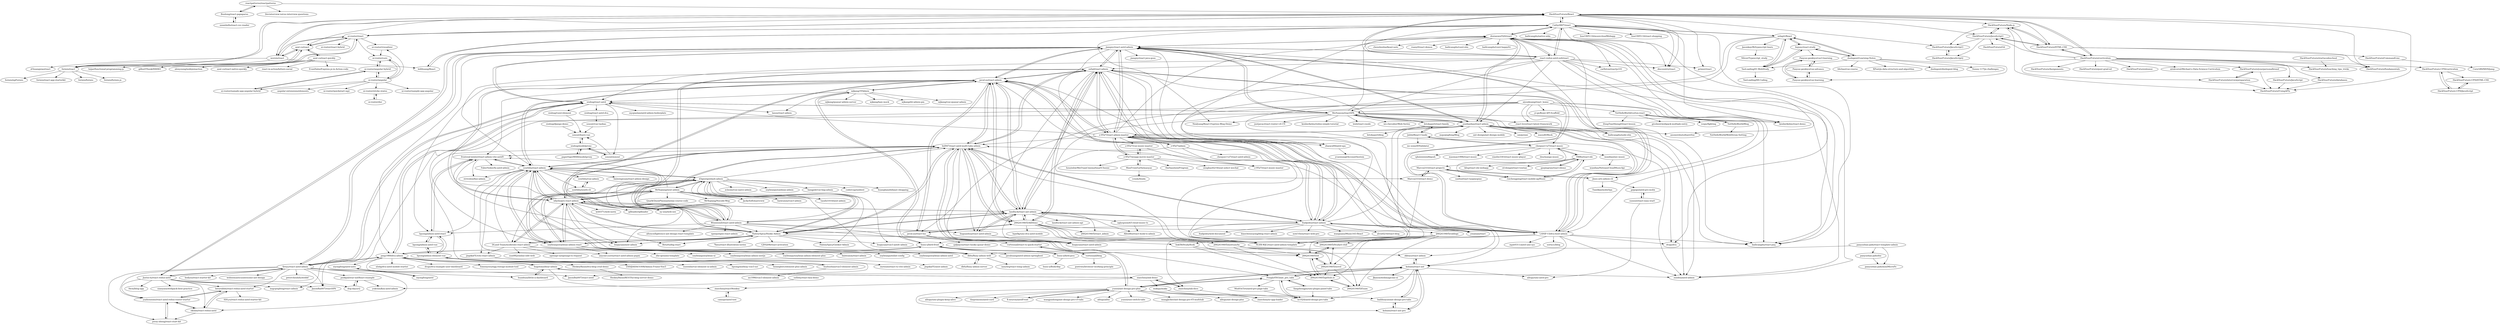 digraph G {
"reactpatterns/reactpatterns" -> "Bunlong/react-papaparse"
"reactpatterns/reactpatterns" -> "Devinterview-io/css-interview-questions" ["e"=1]
"reactpatterns/reactpatterns" -> "HackYourFuture/React"
"Jines-z/rs-admin-cli" -> "Tianlikai/mobxSpa"
"Jines-z/rs-admin-cli" -> "Marco2333/react-projects"
"Jines-z/rs-admin-cli" -> "gzgogo/antd-pro-mobx"
"sxfad/react-admin" -> "javaLuo/react-admin"
"sxfad/react-admin" -> "hsl947/react-antd-multi-tabs-admin"
"sxfad/react-admin" -> "landluck/react-ant-admin"
"sxfad/react-admin" -> "zkboys/react-admin"
"sxfad/react-admin" -> "2662419405/AllDemo"
"sxfad/react-admin" -> "ltadpoles/react-admin"
"sxfad/react-admin" -> "z-9527/react-admin-master"
"sxfad/react-admin" -> "liuguanhua/react-antd-admin"
"sxfad/react-admin" -> "kuhami/react-ant"
"sxfad/react-admin" -> "jiangxy/react-antd-admin"
"sxfad/react-admin" -> "WinmezzZ/react-antd-admin"
"sxfad/react-admin" -> "LANIF-UI/dva-boot-admin"
"sxfad/react-admin" -> "yezihaohao/react-admin"
"sxfad/react-admin" -> "NLRX-WJC/react-antd-admin-template" ["e"=1]
"sxfad/react-admin" -> "southliu/react-admin"
"z-9527/react-admin-master" -> "z-9527/admin"
"z-9527/react-admin-master" -> "yezihaohao/react-admin"
"z-9527/react-admin-master" -> "jiangxy/react-antd-admin"
"z-9527/react-admin-master" -> "LANIF-UI/dva-boot-admin"
"z-9527/react-admin-master" -> "NLRX-WJC/react-antd-admin-template" ["e"=1]
"z-9527/react-admin-master" -> "z-9527/weapp-movie-master"
"z-9527/react-admin-master" -> "sxfad/react-admin"
"z-9527/react-admin-master" -> "ltadpoles/react-admin"
"z-9527/react-admin-master" -> "javaLuo/react-admin"
"z-9527/react-admin-master" -> "duxianwei520/react"
"z-9527/react-admin-master" -> "zuiidea/antd-admin" ["e"=1]
"z-9527/react-admin-master" -> "hsl947/react-antd-multi-tabs-admin"
"z-9527/react-admin-master" -> "zhaoyu69/antd-spa"
"z-9527/react-admin-master" -> "z-9527/vue-music-master"
"z-9527/react-admin-master" -> "xiubug/react-antd"
"z-9527/admin" -> "z-9527/react-admin-master"
"z-9527/admin" -> "z-9527/react-music-master"
"z-9527/admin" -> "chenjun1127/react-antd-admin"
"z-9527/admin" -> "landluck/react-ant-admin"
"kuhami/react-ant" -> "bailihuiyue/ant-design-pro-tabs"
"kuhami/react-ant" -> "kuhami/react-ant-pro"
"kuhami/react-ant" -> "Fengly0503/ant_pro_tabs"
"kuhami/react-ant" -> "yunsii/ant-design-pro-plus"
"kuhami/react-ant" -> "zkboys/react-admin"
"kuhami/react-ant" -> "alitajs/umi-antd-pro" ["e"=1]
"kuhami/react-ant" -> "ix1024/antd-design-pro-tabs"
"kuhami/react-ant" -> "Jkanon/webmagician-ui"
"sunnut/react-easy-start" -> "gzgogo/antd-pro-mobx"
"sunnut/react-easy-start" -> "alitajs/umi-antd-pro" ["e"=1]
"LANIF-UI/dva-boot-admin" -> "z-9527/react-admin-master"
"LANIF-UI/dva-boot-admin" -> "yezihaohao/react-admin"
"LANIF-UI/dva-boot-admin" -> "jiangxy/react-antd-admin"
"LANIF-UI/dva-boot-admin" -> "zuiidea/antd-admin" ["e"=1]
"LANIF-UI/dva-boot-admin" -> "duxianwei520/react"
"LANIF-UI/dva-boot-admin" -> "sxfad/react-admin"
"LANIF-UI/dva-boot-admin" -> "mpw0311/antd-umi-sys" ["e"=1]
"LANIF-UI/dva-boot-admin" -> "hsl947/react-antd-multi-tabs-admin"
"LANIF-UI/dva-boot-admin" -> "kuhami/react-ant"
"LANIF-UI/dva-boot-admin" -> "NLRX-WJC/react-antd-admin-template" ["e"=1]
"LANIF-UI/dva-boot-admin" -> "liuxx-u/bird-front"
"LANIF-UI/dva-boot-admin" -> "bailicangdu/react-pxq" ["e"=1]
"LANIF-UI/dva-boot-admin" -> "javaLuo/react-admin"
"LANIF-UI/dva-boot-admin" -> "sorrycc/blog" ["e"=1]
"LANIF-UI/dva-boot-admin" -> "dvajs/dva" ["e"=1]
"YMBo/react-ele" -> "gaojingran/react-eleme"
"YMBo/react-ele" -> "ruichengping/react-mobile-qqMusic"
"YMBo/react-ele" -> "chenjun1127/react-music"
"YMBo/react-ele" -> "kliuj/react-ele-webapp" ["e"=1]
"YMBo/react-ele" -> "Marco2333/react-projects"
"YMBo/react-ele" -> "cd-dongzi/react-toutiao" ["e"=1]
"z-9527/weapp-movie-master" -> "z-9527/vue-music-master"
"z-9527/weapp-movie-master" -> "ManFromEarth/maoyan"
"z-9527/weapp-movie-master" -> "Harhao/miniProgram" ["e"=1]
"z-9527/weapp-movie-master" -> "zenghao0219/seat-select-wechat" ["e"=1]
"z-9527/weapp-movie-master" -> "z-9527/react-admin-master"
"z-9527/weapp-movie-master" -> "houzisbw/MeiTuanCinemaSmartChoose" ["e"=1]
"z-9527/weapp-movie-master" -> "z-9527/react-music-master"
"WinmezzZ/react-antd-admin" -> "landluck/react-ant-admin"
"WinmezzZ/react-antd-admin" -> "hsl947/react-antd-multi-tabs-admin"
"WinmezzZ/react-antd-admin" -> "javaLuo/react-admin"
"WinmezzZ/react-antd-admin" -> "southliu/react-admin"
"WinmezzZ/react-antd-admin" -> "buqiyuan/react-antd-admin" ["e"=1]
"WinmezzZ/react-antd-admin" -> "NLRX-WJC/react-antd-admin-template" ["e"=1]
"WinmezzZ/react-antd-admin" -> "sxfad/react-admin"
"WinmezzZ/react-antd-admin" -> "d3george/slash-admin"
"WinmezzZ/react-antd-admin" -> "HalseySpicy/Hooks-Admin"
"WinmezzZ/react-antd-admin" -> "liuguanhua/react-antd-admin"
"WinmezzZ/react-antd-admin" -> "lqsong/admin-antd-react"
"WinmezzZ/react-antd-admin" -> "altence/lightence-ant-design-react-template" ["e"=1]
"WinmezzZ/react-antd-admin" -> "wkylin/pro-react-admin"
"WinmezzZ/react-antd-admin" -> "frontend-winter/react-admin-vite-antd5"
"WinmezzZ/react-antd-admin" -> "epeejs/epee-react-admin"
"bailihuiyue/ant-design-pro-tabs" -> "kuhami/react-ant"
"bailihuiyue/ant-design-pro-tabs" -> "kuhami/react-ant-pro"
"aiyuekuang/react_home" -> "Jines-z/rs-admin-cli"
"aiyuekuang/react_home" -> "javaLuo/react-luo"
"aiyuekuang/react_home" -> "YutHelloWorld/vortex-react"
"aiyuekuang/react_home" -> "Marco2333/react-demo"
"aiyuekuang/react_home" -> "chenjun1127/react-music"
"aiyuekuang/react_home" -> "yi-ge/Koa2-API-Scaffold" ["e"=1]
"aiyuekuang/react_home" -> "MuYunyun/reactSPA"
"aiyuekuang/react_home" -> "bailicangdu/react-pxq" ["e"=1]
"aiyuekuang/react_home" -> "react-love/react-latest-framework" ["e"=1]
"aiyuekuang/react_home" -> "JasonBai007/react-seed" ["e"=1]
"brickspert/react-family" -> "brickspert/blog" ["e"=1]
"brickspert/react-family" -> "MuYunyun/reactSPA"
"brickspert/react-family" -> "Juliiii/React-Cnode"
"hugotime/bear-admin" -> "huzzbuzz/little-a-dashboard"
"hugotime/bear-admin" -> "pmg1989/dva-admin"
"hugotime/bear-admin" -> "ziaochina/reactMonkey"
"hugotime/bear-admin" -> "ziaochina/mk-demo"
"z-9527/vue-music-master" -> "z-9527/weapp-movie-master"
"z-9527/vue-music-master" -> "z-9527/react-music-master"
"javaLuo/react-admin" -> "landluck/react-ant-admin"
"javaLuo/react-admin" -> "javaLuo/react-luo"
"javaLuo/react-admin" -> "sxfad/react-admin"
"javaLuo/react-admin" -> "southliu/react-admin"
"javaLuo/react-admin" -> "hsl947/react-antd-multi-tabs-admin"
"javaLuo/react-admin" -> "WinmezzZ/react-antd-admin"
"javaLuo/react-admin" -> "2662419405/AllDemo"
"javaLuo/react-admin" -> "wkylin/pro-react-admin"
"javaLuo/react-admin" -> "wjkang/3YAdmin"
"javaLuo/react-admin" -> "ltadpoles/react-admin"
"javaLuo/react-admin" -> "NLRX-WJC/react-antd-admin-template" ["e"=1]
"javaLuo/react-admin" -> "jiangxy/react-antd-admin"
"javaLuo/react-admin" -> "lqsong/admin-antd-react"
"javaLuo/react-admin" -> "frontend-winter/react-admin-vite-antd5"
"javaLuo/react-admin" -> "z-9527/react-admin-master"
"Juliiii/React-Cnode" -> "chenjun1127/react-music"
"Juliiii/React-Cnode" -> "brickspert/react-family"
"Juliiii/React-Cnode" -> "mc-zone/IDValidator" ["e"=1]
"HackYourFuture/JavaScript3" -> "HackYourFuture/JavaScript2"
"yunsii/ant-design-pro-plus" -> "yunsii/use-switch-tabs"
"yunsii/ant-design-pro-plus" -> "kuhami/react-ant"
"yunsii/ant-design-pro-plus" -> "kuhami/react-ant-pro"
"yunsii/ant-design-pro-plus" -> "wangJacker/ant-design-pro-V5-multitab"
"yunsii/ant-design-pro-plus" -> "hsl947/react-antd-multi-tabs-admin"
"yunsii/ant-design-pro-plus" -> "Fengly0503/ant_pro_tabs"
"yunsii/ant-design-pro-plus" -> "bailihuiyue/ant-design-pro-tabs"
"yunsii/ant-design-pro-plus" -> "alitajs/ant-design-plus" ["e"=1]
"yunsii/ant-design-pro-plus" -> "alitajs/umi-plugin-keep-alive" ["e"=1]
"yunsii/ant-design-pro-plus" -> "theprimone/antd-curd"
"yunsii/ant-design-pro-plus" -> "X-neuron/antdFront"
"yunsii/ant-design-pro-plus" -> "wangjunhong/ant-design-pro-v5-tabs"
"yunsii/ant-design-pro-plus" -> "alitajs/alita" ["e"=1]
"yunsii/ant-design-pro-plus" -> "ix1024/antd-design-pro-tabs"
"gzgogo/antd-pro-mobx" -> "sunnut/react-easy-start"
"gaojingran/react-eleme" -> "YMBo/react-ele"
"HackYourFuture/startacodeschool" -> "HackYourFuture/teaching_tips_tricks"
"yisainan/react" -> "ltadpoles/react-admin"
"chenjun1127/react-music" -> "wandiao/nec-music"
"chenjun1127/react-music" -> "xiaolin3303/react-music-player" ["e"=1]
"chenjun1127/react-music" -> "YMBo/react-ele"
"chenjun1127/react-music" -> "dxx/mango-music" ["e"=1]
"chenjun1127/react-music" -> "xjh22222228/gosh" ["e"=1]
"chenjun1127/react-music" -> "maomao1996/react-music" ["e"=1]
"chenjun1127/react-music" -> "Juliiii/React-Cnode"
"chenjun1127/react-music" -> "ruichengping/react-mobile-qqMusic"
"wjkang/3YAdmin" -> "wjkang/vue-quasar-admin" ["e"=1]
"wjkang/3YAdmin" -> "wjkang/quasar-admin-server" ["e"=1]
"wjkang/3YAdmin" -> "liuxx-u/bird-front"
"wjkang/3YAdmin" -> "lanux/react-admin"
"wjkang/3YAdmin" -> "javaLuo/react-admin"
"wjkang/3YAdmin" -> "wjkang/lazy-mock" ["e"=1]
"wjkang/3YAdmin" -> "wjkang/d2-admin-pm" ["e"=1]
"wjkang/3YAdmin" -> "xiubug/react-antd"
"xiubug/react-antd-dva" -> "sosout/vue-taobao"
"HackYourFuture-CPH/HTML-CSS" -> "HackYourFuture-CPH/JavaScript"
"HackYourFuture-CPH/JavaScript" -> "HackYourFuture-CPH/HTML-CSS"
"HackYourFuture-CPH/JavaScript" -> "HackYourFuture-CPH/curriculum"
"makajs/maka" -> "ziaochina/xr-app-loader"
"nzambello/react-csv-reader" -> "Bunlong/react-papaparse"
"zhaoyu69/antd-spa" -> "jiangxy/react-antd-admin"
"zhaoyu69/antd-spa" -> "yvanwangl/AccountSystem" ["e"=1]
"HackYourFuture/JavaScript2" -> "HackYourFuture/JavaScript3"
"sosout/vue-taobao" -> "sosout/learn-vue"
"zkboys/react-admin" -> "kuhami/react-ant"
"papertiger8848/modelproxy" -> "xiubug/modelproxy"
"kuhami/react-ant-pro" -> "bailihuiyue/ant-design-pro-tabs"
"kuhami/react-ant-pro" -> "kuhami/react-ant"
"xiubug/django-demo" -> "sosout/learn-vue"
"Bunlong/react-papaparse" -> "nzambello/react-csv-reader"
"Bunlong/react-papaparse" -> "reactpatterns/reactpatterns"
"lqsong/admin-element-vue" -> "lqsong/admin-antd-vue"
"lqsong/admin-element-vue" -> "lqsong/admin-antd-react"
"lqsong/admin-element-vue" -> "xusenlin/vue-element-ui-admin" ["e"=1]
"lqsong/admin-element-vue" -> "lqsong/midway-vue3-ssr"
"lqsong/admin-element-vue" -> "hsiangleev/element-plus-admin" ["e"=1]
"lqsong/admin-element-vue" -> "ZANJIAHAO1008/Admin-Frame-Vue3" ["e"=1]
"lqsong/admin-element-vue" -> "huzhushan/vue3-element-admin"
"vortesnail/blog" -> "vortesnail/react-ts-quick-starter"
"vortesnail/blog" -> "poetries/browser-working-principle" ["e"=1]
"hsl947/react-antd-multi-tabs-admin" -> "landluck/react-ant-admin"
"hsl947/react-antd-multi-tabs-admin" -> "southliu/react-admin"
"hsl947/react-antd-multi-tabs-admin" -> "wkylin/pro-react-admin"
"hsl947/react-antd-multi-tabs-admin" -> "sxfad/react-admin"
"hsl947/react-antd-multi-tabs-admin" -> "WinmezzZ/react-antd-admin"
"hsl947/react-antd-multi-tabs-admin" -> "yunsii/ant-design-pro-plus"
"hsl947/react-antd-multi-tabs-admin" -> "javaLuo/react-admin"
"hsl947/react-antd-multi-tabs-admin" -> "frontend-winter/react-admin-vite-antd5"
"hsl947/react-antd-multi-tabs-admin" -> "NLRX-WJC/react-antd-admin-template" ["e"=1]
"hsl947/react-antd-multi-tabs-admin" -> "2662419405/AllDemo"
"hsl947/react-antd-multi-tabs-admin" -> "HalseySpicy/Hooks-Admin"
"hsl947/react-antd-multi-tabs-admin" -> "ltadpoles/react-admin"
"hsl947/react-antd-multi-tabs-admin" -> "liuguanhua/react-antd-admin"
"hsl947/react-antd-multi-tabs-admin" -> "Fengly0503/ant_pro_tabs"
"hsl947/react-antd-multi-tabs-admin" -> "buqiyuan/react-antd-admin" ["e"=1]
"landluck/react-ant-admin" -> "hsl947/react-antd-multi-tabs-admin"
"landluck/react-ant-admin" -> "javaLuo/react-admin"
"landluck/react-ant-admin" -> "landluck/react-ant-admin-api"
"landluck/react-ant-admin" -> "WinmezzZ/react-antd-admin"
"landluck/react-ant-admin" -> "sxfad/react-admin"
"landluck/react-ant-admin" -> "2662419405/AllDemo"
"landluck/react-ant-admin" -> "NLRX-WJC/react-antd-admin-template" ["e"=1]
"landluck/react-ant-admin" -> "ltadpoles/react-admin"
"landluck/react-ant-admin" -> "buqiyuan/react-antd-admin" ["e"=1]
"landluck/react-ant-admin" -> "liuguanhua/react-antd-admin"
"landluck/react-ant-admin" -> "uglyspoon/h5-cloud-music-ts"
"landluck/react-ant-admin" -> "AllenBei/react-hook-ts-admin"
"landluck/react-ant-admin" -> "wkylin/pro-react-admin"
"landluck/react-ant-admin" -> "2662419405/react_admin"
"landluck/react-ant-admin" -> "HalseySpicy/Hooks-Admin"
"ltadpoles/react-admin" -> "ltadpoles/web-document" ["e"=1]
"ltadpoles/react-admin" -> "landluck/react-ant-admin"
"ltadpoles/react-admin" -> "javaLuo/react-admin"
"ltadpoles/react-admin" -> "NLRX-WJC/react-antd-admin-template" ["e"=1]
"ltadpoles/react-admin" -> "hsl947/react-antd-multi-tabs-admin"
"ltadpoles/react-admin" -> "biaochenxuying/blog-react-admin" ["e"=1]
"ltadpoles/react-admin" -> "yisainan/react"
"ltadpoles/react-admin" -> "sxfad/react-admin"
"ltadpoles/react-admin" -> "z-9527/react-admin-master"
"ltadpoles/react-admin" -> "now1then/react-web-pro"
"ltadpoles/react-admin" -> "yezihaohao/react-admin"
"ltadpoles/react-admin" -> "HalseySpicy/Hooks-Admin"
"ltadpoles/react-admin" -> "wanguano/Music163-React" ["e"=1]
"ltadpoles/react-admin" -> "LANIF-UI/dva-boot-admin"
"ltadpoles/react-admin" -> "alvin0216/react-blog" ["e"=1]
"Fengly0503/ant_pro_tabs" -> "ix1024/antd-design-pro-tabs"
"Fengly0503/ant_pro_tabs" -> "kuhami/react-ant"
"Fengly0503/ant_pro_tabs" -> "fangzhengjin/umi-plugin-panel-tabs"
"Fengly0503/ant_pro_tabs" -> "MudOnTire/antd-pro-page-tabs"
"Fengly0503/ant_pro_tabs" -> "yunsii/ant-design-pro-plus"
"2662419405/AllDemo" -> "landluck/react-ant-admin"
"2662419405/AllDemo" -> "hsl947/react-antd-multi-tabs-admin"
"2662419405/AllDemo" -> "javaLuo/react-admin"
"2662419405/AllDemo" -> "2662419405/react_admin"
"2662419405/AllDemo" -> "javaLuo/react-luo"
"2662419405/AllDemo" -> "2662419405/meituanAn"
"2662419405/AllDemo" -> "sxfad/react-admin"
"2662419405/AllDemo" -> "2662419405/cnblogs"
"2662419405/AllDemo" -> "link58/StudyBook"
"2662419405/AllDemo" -> "2662419405/sh"
"2662419405/AllDemo" -> "hqwlkj/umi-dva-antd-mobile" ["e"=1]
"2662419405/AllDemo" -> "2662419405/Studyit-club"
"uglyspoon/h5-cloud-music-ts" -> "AllenBei/react-hook-ts-admin"
"X-neuron/antdFront" -> "yunsii/ant-design-pro-plus"
"liuguanhua/react-antd-admin" -> "buqiyuan/react-antd-admin" ["e"=1]
"liuguanhua/react-antd-admin" -> "landluck/react-ant-admin"
"ix1024/antd-design-pro-tabs" -> "Fengly0503/ant_pro_tabs"
"vortesnail/react-ts-quick-starter" -> "vortesnail/blog"
"2662419405/novel" -> "2662419405/Exam"
"2662419405/novel" -> "2662419405/sh"
"2662419405/novel" -> "2662419405/github.io"
"2662419405/novel" -> "2662419405/Studyit-club"
"MudOnTire/antd-pro-page-tabs" -> "ix1024/antd-design-pro-tabs"
"2662419405/meituanAn" -> "2662419405/github.io"
"2662419405/meituanAn" -> "2662419405/novel"
"2662419405/meituanAn" -> "2662419405/sh"
"2662419405/meituanAn" -> "2662419405/Exam"
"2662419405/cnblogs" -> "2662419405/sh"
"2662419405/cnblogs" -> "2662419405/Studyit-club"
"2662419405/cnblogs" -> "2662419405/github.io"
"2662419405/cnblogs" -> "2662419405/novel"
"2662419405/cnblogs" -> "2662419405/Exam"
"2662419405/cnblogs" -> "link58/StudyBook"
"2662419405/Studyit-club" -> "2662419405/sh"
"2662419405/sh" -> "2662419405/github.io"
"2662419405/sh" -> "2662419405/novel"
"2662419405/sh" -> "2662419405/Studyit-club"
"2662419405/Exam" -> "2662419405/github.io"
"2662419405/github.io" -> "2662419405/sh"
"2662419405/github.io" -> "2662419405/Exam"
"link58/StudyBook" -> "2662419405/sh"
"link58/StudyBook" -> "2662419405/github.io"
"wkylin/pro-react-admin" -> "HalseySpicy/Hooks-Admin"
"wkylin/pro-react-admin" -> "southliu/react-admin"
"wkylin/pro-react-admin" -> "hsl947/react-antd-multi-tabs-admin"
"wkylin/pro-react-admin" -> "javaLuo/react-admin"
"wkylin/pro-react-admin" -> "frontend-winter/react-admin-vite-antd5"
"wkylin/pro-react-admin" -> "landluck/react-ant-admin"
"wkylin/pro-react-admin" -> "DLand-Team/moderate-react-admin"
"wkylin/pro-react-admin" -> "xy-sea/web-see" ["e"=1]
"wkylin/pro-react-admin" -> "soybeanjs/soybean-admin-react"
"wkylin/pro-react-admin" -> "lyh0371/web-norm" ["e"=1]
"wkylin/pro-react-admin" -> "dbfu/fluxy-admin-web"
"wkylin/pro-react-admin" -> "buqiyuan/nest-admin" ["e"=1]
"wkylin/pro-react-admin" -> "d3george/slash-admin"
"wkylin/pro-react-admin" -> "qdleader/qdleader" ["e"=1]
"wkylin/pro-react-admin" -> "BetaSu/big-react" ["e"=1]
"xzlaptt/React" -> "linjunc/react-study"
"xzlaptt/React" -> "TaoLoading/01-WebStudy"
"xzlaptt/React" -> "yisainan/react"
"xzlaptt/React" -> "dselegent/Learning-Notes"
"xzlaptt/React" -> "Cathy0807/react"
"xzlaptt/React" -> "ltadpoles/react-admin"
"xzlaptt/React" -> "JasonkayZK/typescript-learn"
"huzhushan/vue3-element-admin" -> "au1996/vue3-element-admin" ["e"=1]
"huzhushan/vue3-element-admin" -> "lqsong/admin-element-vue"
"azat-co/react" -> "werein/react"
"azat-co/react" -> "ui-router/react"
"azat-co/react" -> "formio/react"
"azat-co/react" -> "azat-co/react-quickly"
"HackYourFuture/yourpersonalbrand" -> "HackYourFuture/interviewpreparation"
"HackYourFuture/yourpersonalbrand" -> "HackYourFuture/UsingAPIs"
"HackYourFuture/interviewpreparation" -> "HackYourFuture/yourpersonalbrand"
"HackYourFuture/interviewpreparation" -> "HackYourFuture/UsingAPIs"
"TaoLoading/01-WebStudy" -> "TaoLoading/08-Coding"
"TaoLoading/01-WebStudy" -> "linjunc/react-study"
"TaoLoading/01-WebStudy" -> "xzlaptt/React"
"HackYourFuture/JavaScript" -> "HackYourFuture/UsingAPIs"
"JasonkayZK/typescript-learn" -> "Nliver/Typescript_study"
"lqsong/admin-antd-react" -> "lqsong/admin-antd-vue"
"lqsong/admin-antd-react" -> "frontend-winter/react-admin-vite-antd5"
"lqsong/admin-antd-react" -> "lqsong/admin-element-vue"
"lqsong/admin-antd-vue" -> "lqsong/admin-antd-react"
"lqsong/admin-antd-vue" -> "lqsong/admin-element-vue"
"Panyue-genkiyo/vue3-learning" -> "Panyue-genkiyo/vue-advance"
"Panyue-genkiyo/vue3-learning" -> "Panyue-genkiyo/vue-learning"
"formio/react" -> "formio/react-app-starterkit"
"formio/react" -> "formio/formio" ["e"=1]
"formio/react" -> "azat-co/react"
"formio/react" -> "formio/formio.js" ["e"=1]
"formio/react" -> "HackYourFuture/React"
"formio/react" -> "formio/ngFormio" ["e"=1]
"formio/react" -> "ui-router/react"
"linjunc/react-study" -> "xzlaptt/React"
"linjunc/react-study" -> "TaoLoading/01-WebStudy"
"linjunc/react-study" -> "dselegent/Learning-Notes"
"linjunc/react-study" -> "Panyue-genkiyo/vue3-learning"
"Panyue-genkiyo/vue-learning" -> "Panyue-genkiyo/vue-advance"
"Panyue-genkiyo/vue-learning" -> "Panyue-genkiyo/vue3-learning"
"werein/react" -> "azat-co/react"
"werein/react" -> "ui-router/react"
"werein/react" -> "leilihuang/React"
"werein/react" -> "zf-huangxiao/react"
"werein/react" -> "HackYourFuture/React"
"werein/react" -> "formio/react"
"Panyue-genkiyo/vue-advance" -> "Panyue-genkiyo/vue-learning"
"Panyue-genkiyo/vue-advance" -> "Panyue-genkiyo/vue3-learning"
"fangzhengjin/umi-plugin-panel-tabs" -> "Fengly0503/ant_pro_tabs"
"fangzhengjin/umi-plugin-panel-tabs" -> "ix1024/antd-design-pro-tabs"
"jinpikaFE/vite-react-admin" -> "jinpikaFE/nest-admin"
"jinpikaFE/vite-react-admin" -> "onresize/react-ts-vite-admin" ["e"=1]
"panyushan-jade/dui" -> "panyushan-jade/miniMicroFe"
"southliu/vue-admin" -> "southliu/south-cli"
"southliu/south-cli" -> "southliu/vue-admin"
"dselegent/Learning-Notes" -> "dselegent/dselegent-blog"
"dselegent/Learning-Notes" -> "linjunc/react-study"
"dselegent/Learning-Notes" -> "TaoLoading/01-WebStudy"
"dselegent/Learning-Notes" -> "xzlaptt/React"
"dselegent/Learning-Notes" -> "Sunny-117/js-challenges" ["e"=1]
"dselegent/Learning-Notes" -> "lilichao/vue-course"
"dselegent/Learning-Notes" -> "XPoet/js-data-structure-and-algorithm" ["e"=1]
"dselegent/Learning-Notes" -> "Panyue-genkiyo/vue-learning"
"azat-co/react-quickly" -> "azat-co/react"
"azat-co/react-quickly" -> "react-in-action/letters-social"
"azat-co/react-quickly" -> "EvanHahn/Express.js-in-Action-code" ["e"=1]
"azat-co/react-quickly" -> "luijar/functional-programming-js" ["e"=1]
"azat-co/react-quickly" -> "gilbutITbook/006961"
"azat-co/react-quickly" -> "alexyoung/nodejsinaction"
"azat-co/react-quickly" -> "azat-co/react-native-quickly"
"fireyy/react-antd-admin" -> "Justin-lu/react-redux-antd"
"fireyy/react-antd-admin" -> "jiangxy/react-antd-admin"
"fireyy/react-antd-admin" -> "xiubug/react-antd"
"fireyy/react-antd-admin" -> "JasonBai007/reactSPA" ["e"=1]
"fireyy/react-antd-admin" -> "betarabbit/react-redux-antd-starter"
"fireyy/react-antd-admin" -> "jovey-zheng/react-start-kit"
"fireyy/react-antd-admin" -> "yuzhouisme/react-antd-redux-router-starter"
"fireyy/react-antd-admin" -> "okoala/react-redux-antd"
"fireyy/react-antd-admin" -> "pmg1989/dva-admin"
"fireyy/react-antd-admin" -> "peterchenhdu/webbf" ["e"=1]
"fireyy/react-antd-admin" -> "zuiidea/antd-admin" ["e"=1]
"fireyy/react-antd-admin" -> "bodyno/react-starter-kit" ["e"=1]
"fireyy/react-antd-admin" -> "pookpal/star-initReact-example"
"fireyy/react-antd-admin" -> "JasonBai007/react-seed" ["e"=1]
"fireyy/react-antd-admin" -> "websemantics/awesome-ant-design" ["e"=1]
"HalseySpicy/Hooks-Admin" -> "HalseySpicy/Geeker-Admin" ["e"=1]
"HalseySpicy/Hooks-Admin" -> "wkylin/pro-react-admin"
"HalseySpicy/Hooks-Admin" -> "southliu/react-admin"
"HalseySpicy/Hooks-Admin" -> "NLRX-WJC/react-antd-admin-template" ["e"=1]
"HalseySpicy/Hooks-Admin" -> "d3george/slash-admin"
"HalseySpicy/Hooks-Admin" -> "hsl947/react-antd-multi-tabs-admin"
"HalseySpicy/Hooks-Admin" -> "BetaSu/big-react" ["e"=1]
"HalseySpicy/Hooks-Admin" -> "buqiyuan/vue3-antdv-admin" ["e"=1]
"HalseySpicy/Hooks-Admin" -> "frontend-winter/react-admin-vite-antd5"
"HalseySpicy/Hooks-Admin" -> "landluck/react-ant-admin"
"HalseySpicy/Hooks-Admin" -> "buqiyuan/nest-admin" ["e"=1]
"HalseySpicy/Hooks-Admin" -> "DLand-Team/moderate-react-admin"
"HalseySpicy/Hooks-Admin" -> "soybeanjs/soybean-admin-react"
"HalseySpicy/Hooks-Admin" -> "CJY0208/react-activation" ["e"=1]
"HalseySpicy/Hooks-Admin" -> "7kms/react-illustration-series" ["e"=1]
"DLand-Team/moderate-react-admin" -> "dbfu/fluxy-admin-web"
"DLand-Team/moderate-react-admin" -> "wkylin/pro-react-admin"
"DLand-Team/moderate-react-admin" -> "southliu/react-admin"
"DLand-Team/moderate-react-admin" -> "HalseySpicy/Hooks-Admin"
"DLand-Team/moderate-react-admin" -> "openapi-ui/openapi-ts-request" ["e"=1]
"DLand-Team/moderate-react-admin" -> "zhe-qi/uniez-template"
"DLand-Team/moderate-react-admin" -> "jinpikaFE/vite-react-admin"
"DLand-Team/moderate-react-admin" -> "xun082/online-edit-web" ["e"=1]
"frontend-winter/react-admin-vite-antd5" -> "southliu/react-admin"
"frontend-winter/react-admin-vite-antd5" -> "lqsong/admin-antd-react"
"frontend-winter/react-admin-vite-antd5" -> "strivelen/fine-admin"
"frontend-winter/react-admin-vite-antd5" -> "FaberSober/fa-antd-admin"
"ui-router/angular-hybrid" -> "ui-router/sample-app-angular-hybrid"
"ui-router/angular-hybrid" -> "ui-router/core"
"ui-router/angular-hybrid" -> "ui-router/angular"
"okoala/react-redux-antd" -> "yuzhouisme/react-antd-redux-router-starter"
"okoala/react-redux-antd" -> "betarabbit/react-redux-antd-starter"
"okoala/react-redux-antd" -> "jovey-zheng/react-start-kit"
"jovey-zheng/react-start-kit" -> "yuzhouisme/react-antd-redux-router-starter"
"betarabbit/react-redux-antd-starter" -> "okoala/react-redux-antd"
"betarabbit/react-redux-antd-starter" -> "SDLyu/react-redux-antd-starter-kit"
"betarabbit/react-redux-antd-starter" -> "yuzhouisme/react-antd-redux-router-starter"
"yuzhouisme/react-antd-redux-router-starter" -> "okoala/react-redux-antd"
"yuzhouisme/react-antd-redux-router-starter" -> "betarabbit/react-redux-antd-starter"
"yuzhouisme/react-antd-redux-router-starter" -> "jovey-zheng/react-start-kit"
"ui-router/visualizer" -> "ui-router/core"
"niyingfeng/antd" -> "niyingfeng/antd-auto"
"southliu/react-admin" -> "southliu/vue-admin"
"southliu/react-admin" -> "frontend-winter/react-admin-vite-antd5"
"southliu/react-admin" -> "wkylin/pro-react-admin"
"southliu/react-admin" -> "anyone-yuren/react-antd-admin-pnpm"
"southliu/react-admin" -> "hsl947/react-antd-multi-tabs-admin"
"southliu/react-admin" -> "soybeanjs/soybean-admin-react"
"southliu/react-admin" -> "baimingxuan/react-admin-design" ["e"=1]
"southliu/react-admin" -> "javaLuo/react-admin"
"southliu/react-admin" -> "southliu/south-cli"
"southliu/react-admin" -> "HalseySpicy/Hooks-Admin"
"southliu/react-admin" -> "lqsong/admin-antd-react"
"southliu/react-admin" -> "strivelen/fine-admin"
"southliu/react-admin" -> "dbfu/fluxy-admin-web"
"southliu/react-admin" -> "d3george/slash-admin"
"southliu/react-admin" -> "jinpikaFE/vite-react-admin"
"d3george/slash-admin" -> "HalseySpicy/Hooks-Admin"
"d3george/slash-admin" -> "southliu/react-admin"
"d3george/slash-admin" -> "soybeanjs/soybean-admin-react"
"d3george/slash-admin" -> "buqiyuan/nest-admin" ["e"=1]
"d3george/slash-admin" -> "huanghanzhilian/c-shopping" ["e"=1]
"d3george/slash-admin" -> "zclzone/vue-naive-admin" ["e"=1]
"d3george/slash-admin" -> "soybeanjs/soybean-admin" ["e"=1]
"d3george/slash-admin" -> "hangjob/vue-bag-admin" ["e"=1]
"d3george/slash-admin" -> "wkylin/pro-react-admin"
"d3george/slash-admin" -> "taozhi1010/nest-admin" ["e"=1]
"d3george/slash-admin" -> "buqiyuan/vue3-antdv-admin" ["e"=1]
"d3george/slash-admin" -> "MrXujiang/next-admin"
"d3george/slash-admin" -> "codercup/unibest" ["e"=1]
"d3george/slash-admin" -> "HalseySpicy/Geeker-Admin" ["e"=1]
"d3george/slash-admin" -> "hsl947/react-antd-multi-tabs-admin"
"ui-router/react" -> "azat-co/react"
"ui-router/react" -> "ui-router/core"
"ui-router/react" -> "werein/react"
"ui-router/react" -> "formio/react"
"ui-router/react" -> "ui-router/visualizer"
"ui-router/react" -> "Cathy0807/react"
"ui-router/react" -> "HackYourFuture/React"
"ui-router/react" -> "ui-router/react-hybrid" ["e"=1]
"jiangxy/react-antd-admin" -> "yezihaohao/react-admin"
"jiangxy/react-antd-admin" -> "zuiidea/antd-admin" ["e"=1]
"jiangxy/react-antd-admin" -> "fireyy/react-antd-admin"
"jiangxy/react-antd-admin" -> "z-9527/react-admin-master"
"jiangxy/react-antd-admin" -> "duxianwei520/react"
"jiangxy/react-antd-admin" -> "LANIF-UI/dva-boot-admin"
"jiangxy/react-antd-admin" -> "NLRX-WJC/react-antd-admin-template" ["e"=1]
"jiangxy/react-antd-admin" -> "xiubug/react-antd"
"jiangxy/react-antd-admin" -> "MuYunyun/reactSPA"
"jiangxy/react-antd-admin" -> "javaLuo/react-admin"
"jiangxy/react-antd-admin" -> "react-redux-antd-es6/react"
"jiangxy/react-antd-admin" -> "sxfad/react-admin"
"jiangxy/react-antd-admin" -> "Justin-lu/react-redux-antd"
"jiangxy/react-antd-admin" -> "pmg1989/dva-admin"
"jiangxy/react-antd-admin" -> "jiangxy/react-java-goos"
"liuxx-u/bird-front" -> "liuxx-u/bird-java"
"liuxx-u/bird-front" -> "wjkang/3YAdmin"
"liuxx-u/bird-front" -> "zkboys/react-admin"
"liuxx-u/bird-front" -> "pmg1989/dva-admin"
"liuxx-u/bird-front" -> "javahuang/antd-admin-springboot"
"dbfu/fluxy-admin-web" -> "dbfu/fluxy-admin-server"
"dbfu/fluxy-admin-web" -> "iamzwq/react-temp-admin"
"dbfu/fluxy-admin-web" -> "southliu/react-admin"
"panyushan-jade/react-template-admin" -> "panyushan-jade/dui"
"panyushan-jade/react-template-admin" -> "panyushan-jade/miniMicroFe"
"panyushan-jade/react-template-admin" -> "dbfu/fluxy-admin-web"
"Justin-lu/react-redux-antd" -> "fireyy/react-antd-admin"
"Justin-lu/react-redux-antd" -> "JasonBai007/reactSPA" ["e"=1]
"Justin-lu/react-redux-antd" -> "okoala/react-redux-antd"
"Justin-lu/react-redux-antd" -> "yuzhouisme/react-antd-redux-router-starter"
"Justin-lu/react-redux-antd" -> "betarabbit/react-redux-antd-starter"
"Justin-lu/react-redux-antd" -> "jiangxy/react-antd-admin"
"Justin-lu/react-redux-antd" -> "xiaoyann/webpack-best-practice" ["e"=1]
"Justin-lu/react-redux-antd" -> "mqyqingfeng/react-admin"
"Justin-lu/react-redux-antd" -> "fwon/blog-app"
"Justin-lu/react-redux-antd" -> "dog-days/r2"
"dbfu/fluxy-admin-server" -> "dbfu/fluxy-admin-web"
"leilihuang/React" -> "Cathy0807/react"
"HackYourFuture/Node.js" -> "HackYourFuture/JavaScript1"
"HackYourFuture/Node.js" -> "HackYourFuture/HTML-CSS"
"HackYourFuture/Node.js" -> "HackYourFuture/JavaScript3"
"HackYourFuture/Node.js" -> "HackYourFuture/UsingAPIs"
"HackYourFuture/databases" -> "HackYourFuture/UsingAPIs"
"sxlfzhy/react-koa-demo" -> "yukrain/koa-antd-admin"
"camnpr/antd-test" -> "ziaochina/reactMonkey"
"ui-router/sample-app-angular-hybrid" -> "ui-router/angular-hybrid"
"ziaochina/reactMonkey" -> "camnpr/antd-test"
"HackYourFuture/HTML-CSS" -> "HackYourFuture/JavaScript1"
"HackYourFuture/HTML-CSS" -> "HackYourFuture/Node.js"
"HackYourFuture/HTML-CSS" -> "HackYourFuture/curriculum"
"HackYourFuture/HTML-CSS" -> "HackYourFuture/CommandLine"
"HackYourFuture/HTML-CSS" -> "HackYourFuture/fundamentals"
"dog-days/r2" -> "pookpal/star-initReact-example"
"xiubug/modelproxy" -> "sosout/learn-vue"
"xiubug/modelproxy" -> "papertiger8848/modelproxy"
"xiubug/modelproxy" -> "sosout/sosout"
"pookpal/star-initReact-example" -> "dog-days/r2"
"pookpal/star-initReact-example" -> "yukrain/koa-antd-admin"
"react-redux-antd-es6/react" -> "Cathy0807/react"
"react-redux-antd-es6/react" -> "duxianwei520/react"
"react-redux-antd-es6/react" -> "discountry/react" ["e"=1]
"react-redux-antd-es6/react" -> "bailicangdu/react-pxq" ["e"=1]
"react-redux-antd-es6/react" -> "yezihaohao/react-admin"
"react-redux-antd-es6/react" -> "jiangxy/react-antd-admin"
"react-redux-antd-es6/react" -> "kenberkeley/react-demo" ["e"=1]
"react-redux-antd-es6/react" -> "HackYourFuture/React"
"react-redux-antd-es6/react" -> "MuYunyun/reactSPA"
"react-redux-antd-es6/react" -> "LANIF-UI/dva-boot-admin"
"react-redux-antd-es6/react" -> "xiubug/react-antd"
"react-redux-antd-es6/react" -> "primer/react" ["e"=1]
"react-redux-antd-es6/react" -> "sxfad/react-admin"
"react-redux-antd-es6/react" -> "carlleton/reactjs101" ["e"=1]
"react-redux-antd-es6/react" -> "zhaoyu69/antd-spa"
"duxianwei520/react" -> "bailicangdu/react-pxq" ["e"=1]
"duxianwei520/react" -> "yezihaohao/react-admin"
"duxianwei520/react" -> "react-redux-antd-es6/react"
"duxianwei520/react" -> "Cathy0807/react"
"duxianwei520/react" -> "zuiidea/antd-admin" ["e"=1]
"duxianwei520/react" -> "kenberkeley/react-demo" ["e"=1]
"duxianwei520/react" -> "discountry/react" ["e"=1]
"duxianwei520/react" -> "dvajs/dva" ["e"=1]
"duxianwei520/react" -> "bailicangdu/node-elm" ["e"=1]
"duxianwei520/react" -> "jiangxy/react-antd-admin"
"duxianwei520/react" -> "answershuto/learnVue" ["e"=1]
"duxianwei520/react" -> "chenshenhai/koa2-note" ["e"=1]
"duxianwei520/react" -> "ruanyf/react-demos" ["e"=1]
"duxianwei520/react" -> "bailicangdu/vue2-elm" ["e"=1]
"duxianwei520/react" -> "bailicangdu/vue2-happyfri" ["e"=1]
"HeskeyBaozi/dva-blog-crud-demo" -> "HeskeyBaozi/RESTful-blog-server-demo"
"Cathy0807/react" -> "react-redux-antd-es6/react"
"Cathy0807/react" -> "duxianwei520/react"
"Cathy0807/react" -> "discountry/react" ["e"=1]
"Cathy0807/react" -> "leilihuang/React"
"Cathy0807/react" -> "bailicangdu/react-pxq" ["e"=1]
"Cathy0807/react" -> "kenberkeley/react-demo" ["e"=1]
"Cathy0807/react" -> "ui-router/react"
"Cathy0807/react" -> "carlleton/reactjs101" ["e"=1]
"Cathy0807/react" -> "bailicangdu/native-xdm" ["e"=1]
"Cathy0807/react" -> "hua1995116/musiccloudWebapp" ["e"=1]
"Cathy0807/react" -> "Nealyang/React-Express-Blog-Demo" ["e"=1]
"Cathy0807/react" -> "yisainan/react"
"Cathy0807/react" -> "HackYourFuture/React"
"Cathy0807/react" -> "xzlaptt/React"
"Cathy0807/react" -> "hua1995116/react-shopping"
"ui-router/angular" -> "ui-router/core"
"ui-router/angular" -> "ui-router/angular-hybrid"
"ui-router/angular" -> "ui-router/visualizer"
"ui-router/angular" -> "ui-router/sample-app-angular"
"ui-router/angular" -> "angular-extensions/elements" ["e"=1]
"ui-router/angular" -> "ui-router/quickstart-ng2"
"ui-router/angular" -> "ui-router/sample-app-angular-hybrid"
"ui-router/angular" -> "ui-router/sticky-states"
"MrXujiang/next-admin" -> "taozhi1010/nest-admin" ["e"=1]
"MrXujiang/next-admin" -> "MrXujiang/Nocode-Wep"
"MrXujiang/next-admin" -> "southliu/react-admin"
"MrXujiang/next-admin" -> "d3george/slash-admin"
"MrXujiang/next-admin" -> "soybeanjs/soybean-admin-react"
"MrXujiang/next-admin" -> "dbfu/fluxy-admin-web"
"MrXujiang/next-admin" -> "DLand-Team/moderate-react-admin"
"MrXujiang/next-admin" -> "JackySoft/marsview" ["e"=1]
"MrXujiang/next-admin" -> "baiwumm/vue3-admin" ["e"=1]
"MrXujiang/next-admin" -> "QuarkGluonPlasma/nestjs-course-code" ["e"=1]
"MrXujiang/next-admin" -> "wkylin/pro-react-admin"
"MrXujiang/next-admin" -> "buqiyuan/nest-admin" ["e"=1]
"ui-router/core" -> "ui-router/angular"
"ui-router/core" -> "ui-router/angular-hybrid"
"ui-router/sticky-states" -> "ui-router/dsr"
"HackYourFuture/JavaScript1" -> "HackYourFuture/HTML-CSS"
"HackYourFuture/JavaScript1" -> "HackYourFuture/JavaScript3"
"HackYourFuture/JavaScript1" -> "HackYourFuture/JavaScript2"
"HackYourFuture/JavaScript1" -> "HackYourFuture/Node.js"
"HackYourFuture/JavaScript1" -> "HackYourFuture/Git"
"niyingfeng/antd-auto" -> "niyingfeng/antd"
"ui-router/dsr" -> "ui-router/sticky-states"
"sosout/learn-vue" -> "xiubug/modelproxy"
"HackYourFuture/CommandLine" -> "CoryG89/MDNJump"
"HackYourFuture/curriculum" -> "HackYourFuture/HTML-CSS"
"HackYourFuture/curriculum" -> "HackYourFuture/Node.js"
"HackYourFuture/curriculum" -> "HackYourFuture/yourpersonalbrand"
"HackYourFuture/curriculum" -> "HackYourFuture/interviewpreparation"
"HackYourFuture/curriculum" -> "HackYourFuture/React"
"HackYourFuture/curriculum" -> "HackYourFuture/databases"
"HackYourFuture/curriculum" -> "HackYourFuture/JavaScript1"
"HackYourFuture/curriculum" -> "HackYourFuture/fundamentals"
"HackYourFuture/curriculum" -> "HackYourFuture/JavaScript"
"HackYourFuture/curriculum" -> "HackYourFuture-CPH/curriculum"
"HackYourFuture/curriculum" -> "HackYourFuture/Assignments"
"HackYourFuture/curriculum" -> "HackYourFuture/post-grad-ed"
"HackYourFuture/curriculum" -> "HackYourFuture/alumni"
"HackYourFuture/curriculum" -> "airalcorn2/Michael-s-Data-Science-Curriculum" ["e"=1]
"HackYourFuture/curriculum" -> "HackYourFuture/teaching_tips_tricks"
"yezihaohao/react-admin" -> "zuiidea/antd-admin" ["e"=1]
"yezihaohao/react-admin" -> "duxianwei520/react"
"yezihaohao/react-admin" -> "bailicangdu/react-pxq" ["e"=1]
"yezihaohao/react-admin" -> "jiangxy/react-antd-admin"
"yezihaohao/react-admin" -> "dvajs/dva" ["e"=1]
"yezihaohao/react-admin" -> "z-9527/react-admin-master"
"yezihaohao/react-admin" -> "LANIF-UI/dva-boot-admin"
"yezihaohao/react-admin" -> "ant-design/ant-design-mobile" ["e"=1]
"yezihaohao/react-admin" -> "answershuto/learnVue" ["e"=1]
"yezihaohao/react-admin" -> "umijs/umi" ["e"=1]
"yezihaohao/react-admin" -> "NLRX-WJC/react-antd-admin-template" ["e"=1]
"yezihaohao/react-admin" -> "MuYunyun/reactSPA"
"yezihaohao/react-admin" -> "nuysoft/Mock" ["e"=1]
"yezihaohao/react-admin" -> "bailicangdu/node-elm" ["e"=1]
"yezihaohao/react-admin" -> "mqyqingfeng/Blog" ["e"=1]
"pmg1989/dva-admin" -> "hugotime/bear-admin"
"pmg1989/dva-admin" -> "dvajs/dva-example-user-dashboard" ["e"=1]
"pmg1989/dva-admin" -> "huzzbuzz/little-a-dashboard"
"pmg1989/dva-admin" -> "fomenyesu/egg-restapi-module-tool" ["e"=1]
"pmg1989/dva-admin" -> "HeskeyBaozi/dva-blog-crud-demo"
"pmg1989/dva-admin" -> "xlsdg/dva-antd-mobile-starter"
"pmg1989/dva-admin" -> "xiubug/react-antd"
"pmg1989/dva-admin" -> "fireyy/react-antd-admin"
"pmg1989/dva-admin" -> "liuxx-u/bird-front"
"pmg1989/dva-admin" -> "niyingfeng/antd-auto"
"xiubug/react-antd" -> "myqianlan/antd-admin-boilerplate"
"xiubug/react-antd" -> "xiubug/vue2-element"
"xiubug/react-antd" -> "fireyy/react-antd-admin"
"xiubug/react-antd" -> "sosout/sosout"
"xiubug/react-antd" -> "lanux/react-admin"
"xiubug/react-antd" -> "MuYunyun/reactSPA"
"xiubug/react-antd" -> "jiangxy/react-antd-admin"
"xiubug/react-antd" -> "pmg1989/dva-admin"
"xiubug/react-antd" -> "xiubug/react-antd-dva"
"xiubug/react-antd" -> "mqyqingfeng/react-admin"
"ManFromEarth/maoyan" -> "icindy/fenda" ["e"=1]
"ManFromEarth/maoyan" -> "z-9527/weapp-movie-master"
"MuYunyun/reactSPA" -> "yezihaohao/react-admin"
"MuYunyun/reactSPA" -> "xiubug/react-antd"
"MuYunyun/reactSPA" -> "jiangxy/react-antd-admin"
"MuYunyun/reactSPA" -> "justjavac/react-router-v4-CN" ["e"=1]
"MuYunyun/reactSPA" -> "kenberkeley/react-demo" ["e"=1]
"MuYunyun/reactSPA" -> "duxianwei520/react"
"MuYunyun/reactSPA" -> "kenberkeley/redux-simple-tutorial" ["e"=1]
"MuYunyun/reactSPA" -> "JasonBai007/reactSPA" ["e"=1]
"MuYunyun/reactSPA" -> "bailicangdu/react-pxq" ["e"=1]
"MuYunyun/reactSPA" -> "react-love/react-latest-framework" ["e"=1]
"MuYunyun/reactSPA" -> "zuiidea/antd-admin" ["e"=1]
"MuYunyun/reactSPA" -> "brickspert/react-family"
"MuYunyun/reactSPA" -> "lzxb/react-cnode" ["e"=1]
"MuYunyun/reactSPA" -> "Nealyang/React-Express-Blog-Demo" ["e"=1]
"MuYunyun/reactSPA" -> "wx-chevalier/Web-Series" ["e"=1]
"soybeanjs/soybean-admin-react" -> "soybeanjs/soybean-admin-antd" ["e"=1]
"soybeanjs/soybean-admin-react" -> "southliu/react-admin"
"soybeanjs/soybean-admin-react" -> "soybeanjs/soybean-ui" ["e"=1]
"soybeanjs/soybean-admin-react" -> "soybeanjs/soybean-admin-nestjs" ["e"=1]
"soybeanjs/soybean-admin-react" -> "d3george/slash-admin"
"soybeanjs/soybean-admin-react" -> "wkylin/pro-react-admin"
"soybeanjs/soybean-admin-react" -> "HalseySpicy/Hooks-Admin"
"soybeanjs/soybean-admin-react" -> "anyone-yuren/react-antd-admin-pnpm"
"soybeanjs/soybean-admin-react" -> "hsl947/react-antd-multi-tabs-admin"
"soybeanjs/soybean-admin-react" -> "soybeanjs/soybean-admin-element-plus" ["e"=1]
"soybeanjs/soybean-admin-react" -> "MrXujiang/next-admin"
"soybeanjs/soybean-admin-react" -> "baiwumm/react-admin" ["e"=1]
"soybeanjs/soybean-admin-react" -> "soybeanjs/eslint-config" ["e"=1]
"Marco2333/react-demo" -> "Marco2333/react-projects"
"Marco2333/react-demo" -> "ziaochina/mk-docs"
"sosout/sosout" -> "xiubug/modelproxy"
"sosout/sosout" -> "sosout/learn-vue"
"ruichengping/react-mobile-qqMusic" -> "YMBo/react-ele"
"HackYourFuture-CPH/curriculum" -> "HackYourFuture-CPH/JavaScript"
"HackYourFuture-CPH/curriculum" -> "HackYourFuture-CPH/HTML-CSS"
"Marco2333/react-projects" -> "Marco2333/react-demo"
"Marco2333/react-projects" -> "Jines-z/rs-admin-cli"
"Marco2333/react-projects" -> "ruichengping/react-mobile-qqMusic"
"Marco2333/react-projects" -> "canfoo/react-taopiaopiao" ["e"=1]
"javaLuo/react-luo" -> "javaLuo/react-admin"
"javaLuo/react-luo" -> "2662419405/AllDemo"
"javaLuo/react-luo" -> "yjdjiayou/react-hooks-qunar-demo"
"javaLuo/react-luo" -> "vortesnail/react-ts-quick-starter"
"liuxx-u/bird-java" -> "liuxx-u/bird-front"
"liuxx-u/bird-java" -> "liuxx-u/BodeAbp" ["e"=1]
"HackYourFuture/React" -> "formio/react"
"HackYourFuture/React" -> "HackYourFuture/Node.js"
"HackYourFuture/React" -> "azat-co/react"
"HackYourFuture/React" -> "werein/react"
"HackYourFuture/React" -> "HackYourFuture/HTML-CSS"
"HackYourFuture/React" -> "HackYourFuture/curriculum"
"HackYourFuture/React" -> "react-redux-antd-es6/react"
"HackYourFuture/React" -> "HackYourFuture/JavaScript1"
"HackYourFuture/React" -> "primer/react" ["e"=1]
"HackYourFuture/React" -> "ui-router/react"
"HackYourFuture/React" -> "HackYourFuture/fundamentals"
"HackYourFuture/React" -> "discountry/react" ["e"=1]
"HackYourFuture/React" -> "Cathy0807/react"
"HackYourFuture/React" -> "HackYourFuture/UsingAPIs"
"HackYourFuture/React" -> "HackYourFuture/JavaScript3"
"YutHelloWorld/vortex-react" -> "YutHelloWorld/Blog"
"YutHelloWorld/vortex-react" -> "givebest/webpack-multiple-entry"
"YutHelloWorld/vortex-react" -> "icepy/fighting"
"YutHelloWorld/vortex-react" -> "ZengTianShengZ/react-lesson"
"ziaochina/mk-demo" -> "ziaochina/mk-docs"
"ziaochina/mk-demo" -> "ziaochina/reactMonkey"
"ziaochina/mk-demo" -> "hugotime/bear-admin"
"ziaochina/mk-demo" -> "makajs/maka"
"ziaochina/mk-docs" -> "ziaochina/mk-demo"
"ziaochina/mk-docs" -> "ziaochina/xr-app-loader"
"xiubug/vue2-element" -> "sosout/learn-vue"
"YutHelloWorld/Blog" -> "YutHelloWorld/WebStrom-Setting"
"YutHelloWorld/Blog" -> "YutHelloWorld/vortex-react"
"huzzbuzz/little-a-dashboard" -> "hugotime/bear-admin"
"wandiao/nec-music" -> "wandiao/NeteaseCloudMusicApi"
"reactpatterns/reactpatterns" ["l"="-7.819,-33.01"]
"Bunlong/react-papaparse" ["l"="-7.814,-32.969"]
"Devinterview-io/css-interview-questions" ["l"="25.662,-28.695"]
"HackYourFuture/React" ["l"="-7.848,-33.119"]
"Jines-z/rs-admin-cli" ["l"="-8.182,-33.419"]
"Tianlikai/mobxSpa" ["l"="-8.215,-33.435"]
"Marco2333/react-projects" ["l"="-8.17,-33.398"]
"gzgogo/antd-pro-mobx" ["l"="-8.246,-33.422"]
"sxfad/react-admin" ["l"="-7.792,-33.371"]
"javaLuo/react-admin" ["l"="-7.785,-33.391"]
"hsl947/react-antd-multi-tabs-admin" ["l"="-7.754,-33.402"]
"landluck/react-ant-admin" ["l"="-7.754,-33.378"]
"zkboys/react-admin" ["l"="-7.835,-33.43"]
"2662419405/AllDemo" ["l"="-7.79,-33.417"]
"ltadpoles/react-admin" ["l"="-7.775,-33.344"]
"z-9527/react-admin-master" ["l"="-7.841,-33.362"]
"liuguanhua/react-antd-admin" ["l"="-7.743,-33.361"]
"kuhami/react-ant" ["l"="-7.809,-33.457"]
"jiangxy/react-antd-admin" ["l"="-7.883,-33.335"]
"WinmezzZ/react-antd-admin" ["l"="-7.736,-33.393"]
"LANIF-UI/dva-boot-admin" ["l"="-7.822,-33.346"]
"yezihaohao/react-admin" ["l"="-7.838,-33.309"]
"NLRX-WJC/react-antd-admin-template" ["l"="-52.098,-14.989"]
"southliu/react-admin" ["l"="-7.69,-33.413"]
"z-9527/admin" ["l"="-7.829,-33.406"]
"z-9527/weapp-movie-master" ["l"="-7.876,-33.406"]
"duxianwei520/react" ["l"="-7.876,-33.271"]
"zuiidea/antd-admin" ["l"="-4.094,-32.98"]
"zhaoyu69/antd-spa" ["l"="-7.879,-33.307"]
"z-9527/vue-music-master" ["l"="-7.858,-33.396"]
"xiubug/react-antd" ["l"="-7.936,-33.332"]
"z-9527/react-music-master" ["l"="-7.856,-33.418"]
"chenjun1127/react-antd-admin" ["l"="-7.851,-33.461"]
"bailihuiyue/ant-design-pro-tabs" ["l"="-7.814,-33.484"]
"kuhami/react-ant-pro" ["l"="-7.801,-33.476"]
"Fengly0503/ant_pro_tabs" ["l"="-7.79,-33.487"]
"yunsii/ant-design-pro-plus" ["l"="-7.768,-33.486"]
"alitajs/umi-antd-pro" ["l"="-4.283,-32.61"]
"ix1024/antd-design-pro-tabs" ["l"="-7.801,-33.501"]
"Jkanon/webmagician-ui" ["l"="-7.839,-33.489"]
"sunnut/react-easy-start" ["l"="-8.274,-33.424"]
"mpw0311/antd-umi-sys" ["l"="-4.31,-32.64"]
"liuxx-u/bird-front" ["l"="-7.912,-33.405"]
"bailicangdu/react-pxq" ["l"="-8,-34.592"]
"sorrycc/blog" ["l"="-4.18,-32.873"]
"dvajs/dva" ["l"="-4.085,-33.01"]
"YMBo/react-ele" ["l"="-8.187,-33.357"]
"gaojingran/react-eleme" ["l"="-8.218,-33.346"]
"ruichengping/react-mobile-qqMusic" ["l"="-8.172,-33.371"]
"chenjun1127/react-music" ["l"="-8.141,-33.352"]
"kliuj/react-ele-webapp" ["l"="-7.252,-36.045"]
"cd-dongzi/react-toutiao" ["l"="-5.484,-34.237"]
"ManFromEarth/maoyan" ["l"="-7.896,-33.431"]
"Harhao/miniProgram" ["l"="-3.88,-32.455"]
"zenghao0219/seat-select-wechat" ["l"="-51.735,-14.882"]
"houzisbw/MeiTuanCinemaSmartChoose" ["l"="-51.725,-14.904"]
"buqiyuan/react-antd-admin" ["l"="-54.81,-13.551"]
"d3george/slash-admin" ["l"="-7.668,-33.373"]
"HalseySpicy/Hooks-Admin" ["l"="-7.71,-33.402"]
"lqsong/admin-antd-react" ["l"="-7.702,-33.455"]
"altence/lightence-ant-design-react-template" ["l"="9.827,-22.56"]
"wkylin/pro-react-admin" ["l"="-7.699,-33.386"]
"frontend-winter/react-admin-vite-antd5" ["l"="-7.719,-33.425"]
"epeejs/epee-react-admin" ["l"="-7.732,-33.441"]
"aiyuekuang/react_home" ["l"="-8.073,-33.405"]
"javaLuo/react-luo" ["l"="-7.868,-33.442"]
"YutHelloWorld/vortex-react" ["l"="-8.172,-33.484"]
"Marco2333/react-demo" ["l"="-8.134,-33.419"]
"yi-ge/Koa2-API-Scaffold" ["l"="-6.844,-35.988"]
"MuYunyun/reactSPA" ["l"="-7.931,-33.309"]
"react-love/react-latest-framework" ["l"="-9.641,-34.836"]
"JasonBai007/react-seed" ["l"="-9.674,-34.765"]
"brickspert/react-family" ["l"="-8.033,-33.316"]
"brickspert/blog" ["l"="-7.909,-34.606"]
"Juliiii/React-Cnode" ["l"="-8.097,-33.328"]
"hugotime/bear-admin" ["l"="-8.028,-33.444"]
"huzzbuzz/little-a-dashboard" ["l"="-8.009,-33.43"]
"pmg1989/dva-admin" ["l"="-7.968,-33.396"]
"ziaochina/reactMonkey" ["l"="-8.049,-33.484"]
"ziaochina/mk-demo" ["l"="-8.073,-33.469"]
"wjkang/3YAdmin" ["l"="-7.882,-33.381"]
"mc-zone/IDValidator" ["l"="-4.409,-33.071"]
"HackYourFuture/JavaScript3" ["l"="-7.829,-33.091"]
"HackYourFuture/JavaScript2" ["l"="-7.817,-33.077"]
"yunsii/use-switch-tabs" ["l"="-7.77,-33.53"]
"wangJacker/ant-design-pro-V5-multitab" ["l"="-7.751,-33.506"]
"alitajs/ant-design-plus" ["l"="-6.405,-30.216"]
"alitajs/umi-plugin-keep-alive" ["l"="-4.161,-32.695"]
"theprimone/antd-curd" ["l"="-7.768,-33.514"]
"X-neuron/antdFront" ["l"="-7.746,-33.525"]
"wangjunhong/ant-design-pro-v5-tabs" ["l"="-7.734,-33.503"]
"alitajs/alita" ["l"="-4.11,-32.675"]
"HackYourFuture/startacodeschool" ["l"="-7.914,-33.004"]
"HackYourFuture/teaching_tips_tricks" ["l"="-7.89,-33.021"]
"yisainan/react" ["l"="-7.761,-33.27"]
"wandiao/nec-music" ["l"="-8.174,-33.322"]
"xiaolin3303/react-music-player" ["l"="-9.408,-34.759"]
"dxx/mango-music" ["l"="-4.597,-35.512"]
"xjh22222228/gosh" ["l"="-2.62,-33.158"]
"maomao1996/react-music" ["l"="-7.453,-34.346"]
"wjkang/vue-quasar-admin" ["l"="-8.211,-30.021"]
"wjkang/quasar-admin-server" ["l"="-8.251,-29.985"]
"lanux/react-admin" ["l"="-7.927,-33.37"]
"wjkang/lazy-mock" ["l"="-4.957,16.05"]
"wjkang/d2-admin-pm" ["l"="-4.906,15.971"]
"xiubug/react-antd-dva" ["l"="-7.955,-33.272"]
"sosout/vue-taobao" ["l"="-7.978,-33.251"]
"HackYourFuture-CPH/HTML-CSS" ["l"="-7.892,-32.966"]
"HackYourFuture-CPH/JavaScript" ["l"="-7.903,-32.977"]
"HackYourFuture-CPH/curriculum" ["l"="-7.889,-32.995"]
"makajs/maka" ["l"="-8.1,-33.502"]
"ziaochina/xr-app-loader" ["l"="-8.113,-33.484"]
"nzambello/react-csv-reader" ["l"="-7.811,-32.939"]
"yvanwangl/AccountSystem" ["l"="-4.249,-32.81"]
"sosout/learn-vue" ["l"="-7.999,-33.256"]
"papertiger8848/modelproxy" ["l"="-8.036,-33.243"]
"xiubug/modelproxy" ["l"="-8.018,-33.256"]
"xiubug/django-demo" ["l"="-8.011,-33.233"]
"lqsong/admin-element-vue" ["l"="-7.661,-33.503"]
"lqsong/admin-antd-vue" ["l"="-7.679,-33.486"]
"xusenlin/vue-element-ui-admin" ["l"="-2.874,-33.173"]
"lqsong/midway-vue3-ssr" ["l"="-7.656,-33.536"]
"hsiangleev/element-plus-admin" ["l"="-3.549,-35.732"]
"ZANJIAHAO1008/Admin-Frame-Vue3" ["l"="-54.759,-13.511"]
"huzhushan/vue3-element-admin" ["l"="-7.627,-33.526"]
"vortesnail/blog" ["l"="-7.91,-33.561"]
"vortesnail/react-ts-quick-starter" ["l"="-7.899,-33.525"]
"poetries/browser-working-principle" ["l"="-7.603,-34.801"]
"landluck/react-ant-admin-api" ["l"="-7.737,-33.334"]
"uglyspoon/h5-cloud-music-ts" ["l"="-7.707,-33.329"]
"AllenBei/react-hook-ts-admin" ["l"="-7.72,-33.345"]
"2662419405/react_admin" ["l"="-7.767,-33.416"]
"ltadpoles/web-document" ["l"="-7.733,-34.895"]
"biaochenxuying/blog-react-admin" ["l"="-7.122,-35.951"]
"now1then/react-web-pro" ["l"="-7.815,-33.38"]
"wanguano/Music163-React" ["l"="-54.621,-14.397"]
"alvin0216/react-blog" ["l"="-7.068,-35.974"]
"fangzhengjin/umi-plugin-panel-tabs" ["l"="-7.794,-33.515"]
"MudOnTire/antd-pro-page-tabs" ["l"="-7.811,-33.528"]
"2662419405/meituanAn" ["l"="-7.783,-33.455"]
"2662419405/cnblogs" ["l"="-7.761,-33.448"]
"link58/StudyBook" ["l"="-7.787,-33.443"]
"2662419405/sh" ["l"="-7.775,-33.448"]
"hqwlkj/umi-dva-antd-mobile" ["l"="-4.256,-32.68"]
"2662419405/Studyit-club" ["l"="-7.768,-33.437"]
"2662419405/novel" ["l"="-7.76,-33.458"]
"2662419405/Exam" ["l"="-7.76,-33.469"]
"2662419405/github.io" ["l"="-7.774,-33.463"]
"DLand-Team/moderate-react-admin" ["l"="-7.652,-33.413"]
"xy-sea/web-see" ["l"="-4.062,-32.643"]
"soybeanjs/soybean-admin-react" ["l"="-7.672,-33.399"]
"lyh0371/web-norm" ["l"="-3.249,-35.551"]
"dbfu/fluxy-admin-web" ["l"="-7.62,-33.412"]
"buqiyuan/nest-admin" ["l"="-7.433,-35.187"]
"qdleader/qdleader" ["l"="-7.524,-34.734"]
"BetaSu/big-react" ["l"="-7.569,-34.757"]
"xzlaptt/React" ["l"="-7.716,-33.218"]
"linjunc/react-study" ["l"="-7.655,-33.21"]
"TaoLoading/01-WebStudy" ["l"="-7.68,-33.21"]
"dselegent/Learning-Notes" ["l"="-7.651,-33.185"]
"Cathy0807/react" ["l"="-7.814,-33.199"]
"JasonkayZK/typescript-learn" ["l"="-7.7,-33.166"]
"au1996/vue3-element-admin" ["l"="-3.513,-35.653"]
"azat-co/react" ["l"="-7.882,-33.115"]
"werein/react" ["l"="-7.839,-33.14"]
"ui-router/react" ["l"="-7.819,-33.123"]
"formio/react" ["l"="-7.868,-33.134"]
"azat-co/react-quickly" ["l"="-7.957,-33.084"]
"HackYourFuture/yourpersonalbrand" ["l"="-7.904,-33.052"]
"HackYourFuture/interviewpreparation" ["l"="-7.902,-33.065"]
"HackYourFuture/UsingAPIs" ["l"="-7.882,-33.073"]
"TaoLoading/08-Coding" ["l"="-7.669,-33.229"]
"HackYourFuture/JavaScript" ["l"="-7.89,-33.057"]
"Nliver/Typescript_study" ["l"="-7.686,-33.137"]
"Panyue-genkiyo/vue3-learning" ["l"="-7.576,-33.193"]
"Panyue-genkiyo/vue-advance" ["l"="-7.546,-33.174"]
"Panyue-genkiyo/vue-learning" ["l"="-7.578,-33.168"]
"formio/react-app-starterkit" ["l"="-7.906,-33.138"]
"formio/formio" ["l"="-3.281,8.03"]
"formio/formio.js" ["l"="-3.248,8.055"]
"formio/ngFormio" ["l"="-3.291,8.074"]
"leilihuang/React" ["l"="-7.814,-33.169"]
"zf-huangxiao/react" ["l"="-7.792,-33.136"]
"jinpikaFE/vite-react-admin" ["l"="-7.635,-33.447"]
"jinpikaFE/nest-admin" ["l"="-7.61,-33.464"]
"onresize/react-ts-vite-admin" ["l"="-55.554,-13.029"]
"panyushan-jade/dui" ["l"="-7.513,-33.424"]
"panyushan-jade/miniMicroFe" ["l"="-7.52,-33.436"]
"southliu/vue-admin" ["l"="-7.668,-33.447"]
"southliu/south-cli" ["l"="-7.673,-33.433"]
"dselegent/dselegent-blog" ["l"="-7.645,-33.159"]
"Sunny-117/js-challenges" ["l"="-7.499,-34.711"]
"lilichao/vue-course" ["l"="-7.621,-33.154"]
"XPoet/js-data-structure-and-algorithm" ["l"="-7.528,-34.783"]
"react-in-action/letters-social" ["l"="-8.004,-33.051"]
"EvanHahn/Express.js-in-Action-code" ["l"="9.441,-24.432"]
"luijar/functional-programming-js" ["l"="9.456,-24.477"]
"gilbutITbook/006961" ["l"="-7.982,-33.093"]
"alexyoung/nodejsinaction" ["l"="-8.008,-33.081"]
"azat-co/react-native-quickly" ["l"="-7.971,-33.052"]
"fireyy/react-antd-admin" ["l"="-7.971,-33.352"]
"Justin-lu/react-redux-antd" ["l"="-7.975,-33.332"]
"JasonBai007/reactSPA" ["l"="-9.649,-34.782"]
"betarabbit/react-redux-antd-starter" ["l"="-8.001,-33.352"]
"jovey-zheng/react-start-kit" ["l"="-8.033,-33.346"]
"yuzhouisme/react-antd-redux-router-starter" ["l"="-8.011,-33.339"]
"okoala/react-redux-antd" ["l"="-8.015,-33.357"]
"peterchenhdu/webbf" ["l"="-0.65,10.965"]
"bodyno/react-starter-kit" ["l"="-9.605,-34.818"]
"pookpal/star-initReact-example" ["l"="-8.039,-33.296"]
"websemantics/awesome-ant-design" ["l"="-4.235,-32.901"]
"HalseySpicy/Geeker-Admin" ["l"="-3.445,-35.776"]
"buqiyuan/vue3-antdv-admin" ["l"="-3.393,-35.806"]
"CJY0208/react-activation" ["l"="-4.113,-32.756"]
"7kms/react-illustration-series" ["l"="-7.653,-34.704"]
"openapi-ui/openapi-ts-request" ["l"="-55.027,-11.416"]
"zhe-qi/uniez-template" ["l"="-7.612,-33.433"]
"xun082/online-edit-web" ["l"="-3.468,-36.363"]
"strivelen/fine-admin" ["l"="-7.689,-33.441"]
"FaberSober/fa-antd-admin" ["l"="-7.719,-33.454"]
"ui-router/angular-hybrid" ["l"="-7.71,-33.043"]
"ui-router/sample-app-angular-hybrid" ["l"="-7.689,-33.03"]
"ui-router/core" ["l"="-7.741,-33.055"]
"ui-router/angular" ["l"="-7.722,-33.024"]
"SDLyu/react-redux-antd-starter-kit" ["l"="-8.029,-33.37"]
"ui-router/visualizer" ["l"="-7.763,-33.07"]
"niyingfeng/antd" ["l"="-7.992,-33.478"]
"niyingfeng/antd-auto" ["l"="-7.985,-33.456"]
"anyone-yuren/react-antd-admin-pnpm" ["l"="-7.654,-33.432"]
"baimingxuan/react-admin-design" ["l"="-52.95,-11.947"]
"huanghanzhilian/c-shopping" ["l"="45.46,-0.884"]
"zclzone/vue-naive-admin" ["l"="-3.401,-35.723"]
"soybeanjs/soybean-admin" ["l"="-3.45,-35.709"]
"hangjob/vue-bag-admin" ["l"="-3.357,-35.728"]
"taozhi1010/nest-admin" ["l"="-7.405,-35.207"]
"MrXujiang/next-admin" ["l"="-7.632,-33.385"]
"codercup/unibest" ["l"="-3.243,-35.701"]
"ui-router/react-hybrid" ["l"="10.357,-24.223"]
"react-redux-antd-es6/react" ["l"="-7.846,-33.257"]
"jiangxy/react-java-goos" ["l"="-7.909,-33.352"]
"liuxx-u/bird-java" ["l"="-7.936,-33.426"]
"javahuang/antd-admin-springboot" ["l"="-7.93,-33.449"]
"dbfu/fluxy-admin-server" ["l"="-7.586,-33.409"]
"iamzwq/react-temp-admin" ["l"="-7.58,-33.433"]
"panyushan-jade/react-template-admin" ["l"="-7.543,-33.424"]
"xiaoyann/webpack-best-practice" ["l"="-9.579,-34.853"]
"mqyqingfeng/react-admin" ["l"="-7.98,-33.31"]
"fwon/blog-app" ["l"="-7.994,-33.366"]
"dog-days/r2" ["l"="-8.015,-33.301"]
"HackYourFuture/Node.js" ["l"="-7.851,-33.086"]
"HackYourFuture/JavaScript1" ["l"="-7.839,-33.074"]
"HackYourFuture/HTML-CSS" ["l"="-7.863,-33.078"]
"HackYourFuture/databases" ["l"="-7.886,-33.041"]
"sxlfzhy/react-koa-demo" ["l"="-8.116,-33.249"]
"yukrain/koa-antd-admin" ["l"="-8.086,-33.268"]
"camnpr/antd-test" ["l"="-8.052,-33.506"]
"HackYourFuture/curriculum" ["l"="-7.869,-33.055"]
"HackYourFuture/CommandLine" ["l"="-7.899,-33.08"]
"HackYourFuture/fundamentals" ["l"="-7.872,-33.091"]
"sosout/sosout" ["l"="-7.997,-33.276"]
"discountry/react" ["l"="-7.943,-34.765"]
"kenberkeley/react-demo" ["l"="-9.62,-34.795"]
"primer/react" ["l"="-3.902,-29.62"]
"carlleton/reactjs101" ["l"="-7.963,-34.752"]
"bailicangdu/node-elm" ["l"="-3.515,-33.416"]
"answershuto/learnVue" ["l"="-7.888,-34.643"]
"chenshenhai/koa2-note" ["l"="-8.024,-34.782"]
"ruanyf/react-demos" ["l"="-8.086,-34.41"]
"bailicangdu/vue2-elm" ["l"="-3.577,-33.41"]
"bailicangdu/vue2-happyfri" ["l"="-3.552,-33.378"]
"HeskeyBaozi/dva-blog-crud-demo" ["l"="-8.014,-33.405"]
"HeskeyBaozi/RESTful-blog-server-demo" ["l"="-8.036,-33.41"]
"bailicangdu/native-xdm" ["l"="-5.918,-34.467"]
"hua1995116/musiccloudWebapp" ["l"="-5.731,-34.439"]
"Nealyang/React-Express-Blog-Demo" ["l"="0.15,11.965"]
"hua1995116/react-shopping" ["l"="-7.853,-33.187"]
"ui-router/sample-app-angular" ["l"="-7.705,-32.988"]
"angular-extensions/elements" ["l"="10.055,-22.092"]
"ui-router/quickstart-ng2" ["l"="-7.73,-32.994"]
"ui-router/sticky-states" ["l"="-7.685,-33.002"]
"MrXujiang/Nocode-Wep" ["l"="-7.571,-33.367"]
"JackySoft/marsview" ["l"="-3.761,-32.686"]
"baiwumm/vue3-admin" ["l"="-7.346,-35.292"]
"QuarkGluonPlasma/nestjs-course-code" ["l"="-7.38,-35.081"]
"ui-router/dsr" ["l"="-7.668,-32.99"]
"HackYourFuture/Git" ["l"="-7.821,-33.055"]
"CoryG89/MDNJump" ["l"="-7.921,-33.077"]
"HackYourFuture/Assignments" ["l"="-7.852,-33.034"]
"HackYourFuture/post-grad-ed" ["l"="-7.868,-33.026"]
"HackYourFuture/alumni" ["l"="-7.903,-33.03"]
"airalcorn2/Michael-s-Data-Science-Curriculum" ["l"="47.695,29.045"]
"ant-design/ant-design-mobile" ["l"="-4.049,-33.012"]
"umijs/umi" ["l"="-3.997,-32.957"]
"nuysoft/Mock" ["l"="-3.883,-33.31"]
"mqyqingfeng/Blog" ["l"="-7.872,-34.556"]
"dvajs/dva-example-user-dashboard" ["l"="-4.259,-32.851"]
"fomenyesu/egg-restapi-module-tool" ["l"="-8.033,-36.05"]
"xlsdg/dva-antd-mobile-starter" ["l"="-7.98,-33.425"]
"myqianlan/antd-admin-boilerplate" ["l"="-7.961,-33.296"]
"xiubug/vue2-element" ["l"="-7.98,-33.281"]
"icindy/fenda" ["l"="-4.445,-36.562"]
"justjavac/react-router-v4-CN" ["l"="-8.088,-34.758"]
"kenberkeley/redux-simple-tutorial" ["l"="-8.092,-34.733"]
"lzxb/react-cnode" ["l"="-9.666,-34.814"]
"wx-chevalier/Web-Series" ["l"="-8.13,-34.704"]
"soybeanjs/soybean-admin-antd" ["l"="-7.267,-35.401"]
"soybeanjs/soybean-ui" ["l"="-7.179,-35.477"]
"soybeanjs/soybean-admin-nestjs" ["l"="-7.336,-35.319"]
"soybeanjs/soybean-admin-element-plus" ["l"="-7.229,-35.434"]
"baiwumm/react-admin" ["l"="-7.297,-35.337"]
"soybeanjs/eslint-config" ["l"="-7.23,-35.487"]
"ziaochina/mk-docs" ["l"="-8.109,-33.461"]
"canfoo/react-taopiaopiao" ["l"="-9.887,-34.816"]
"yjdjiayou/react-hooks-qunar-demo" ["l"="-7.895,-33.484"]
"liuxx-u/BodeAbp" ["l"="-33.157,0.954"]
"YutHelloWorld/Blog" ["l"="-8.177,-33.514"]
"givebest/webpack-multiple-entry" ["l"="-8.216,-33.493"]
"icepy/fighting" ["l"="-8.202,-33.477"]
"ZengTianShengZ/react-lesson" ["l"="-8.212,-33.517"]
"YutHelloWorld/WebStrom-Setting" ["l"="-8.184,-33.539"]
"wandiao/NeteaseCloudMusicApi" ["l"="-8.195,-33.308"]
}